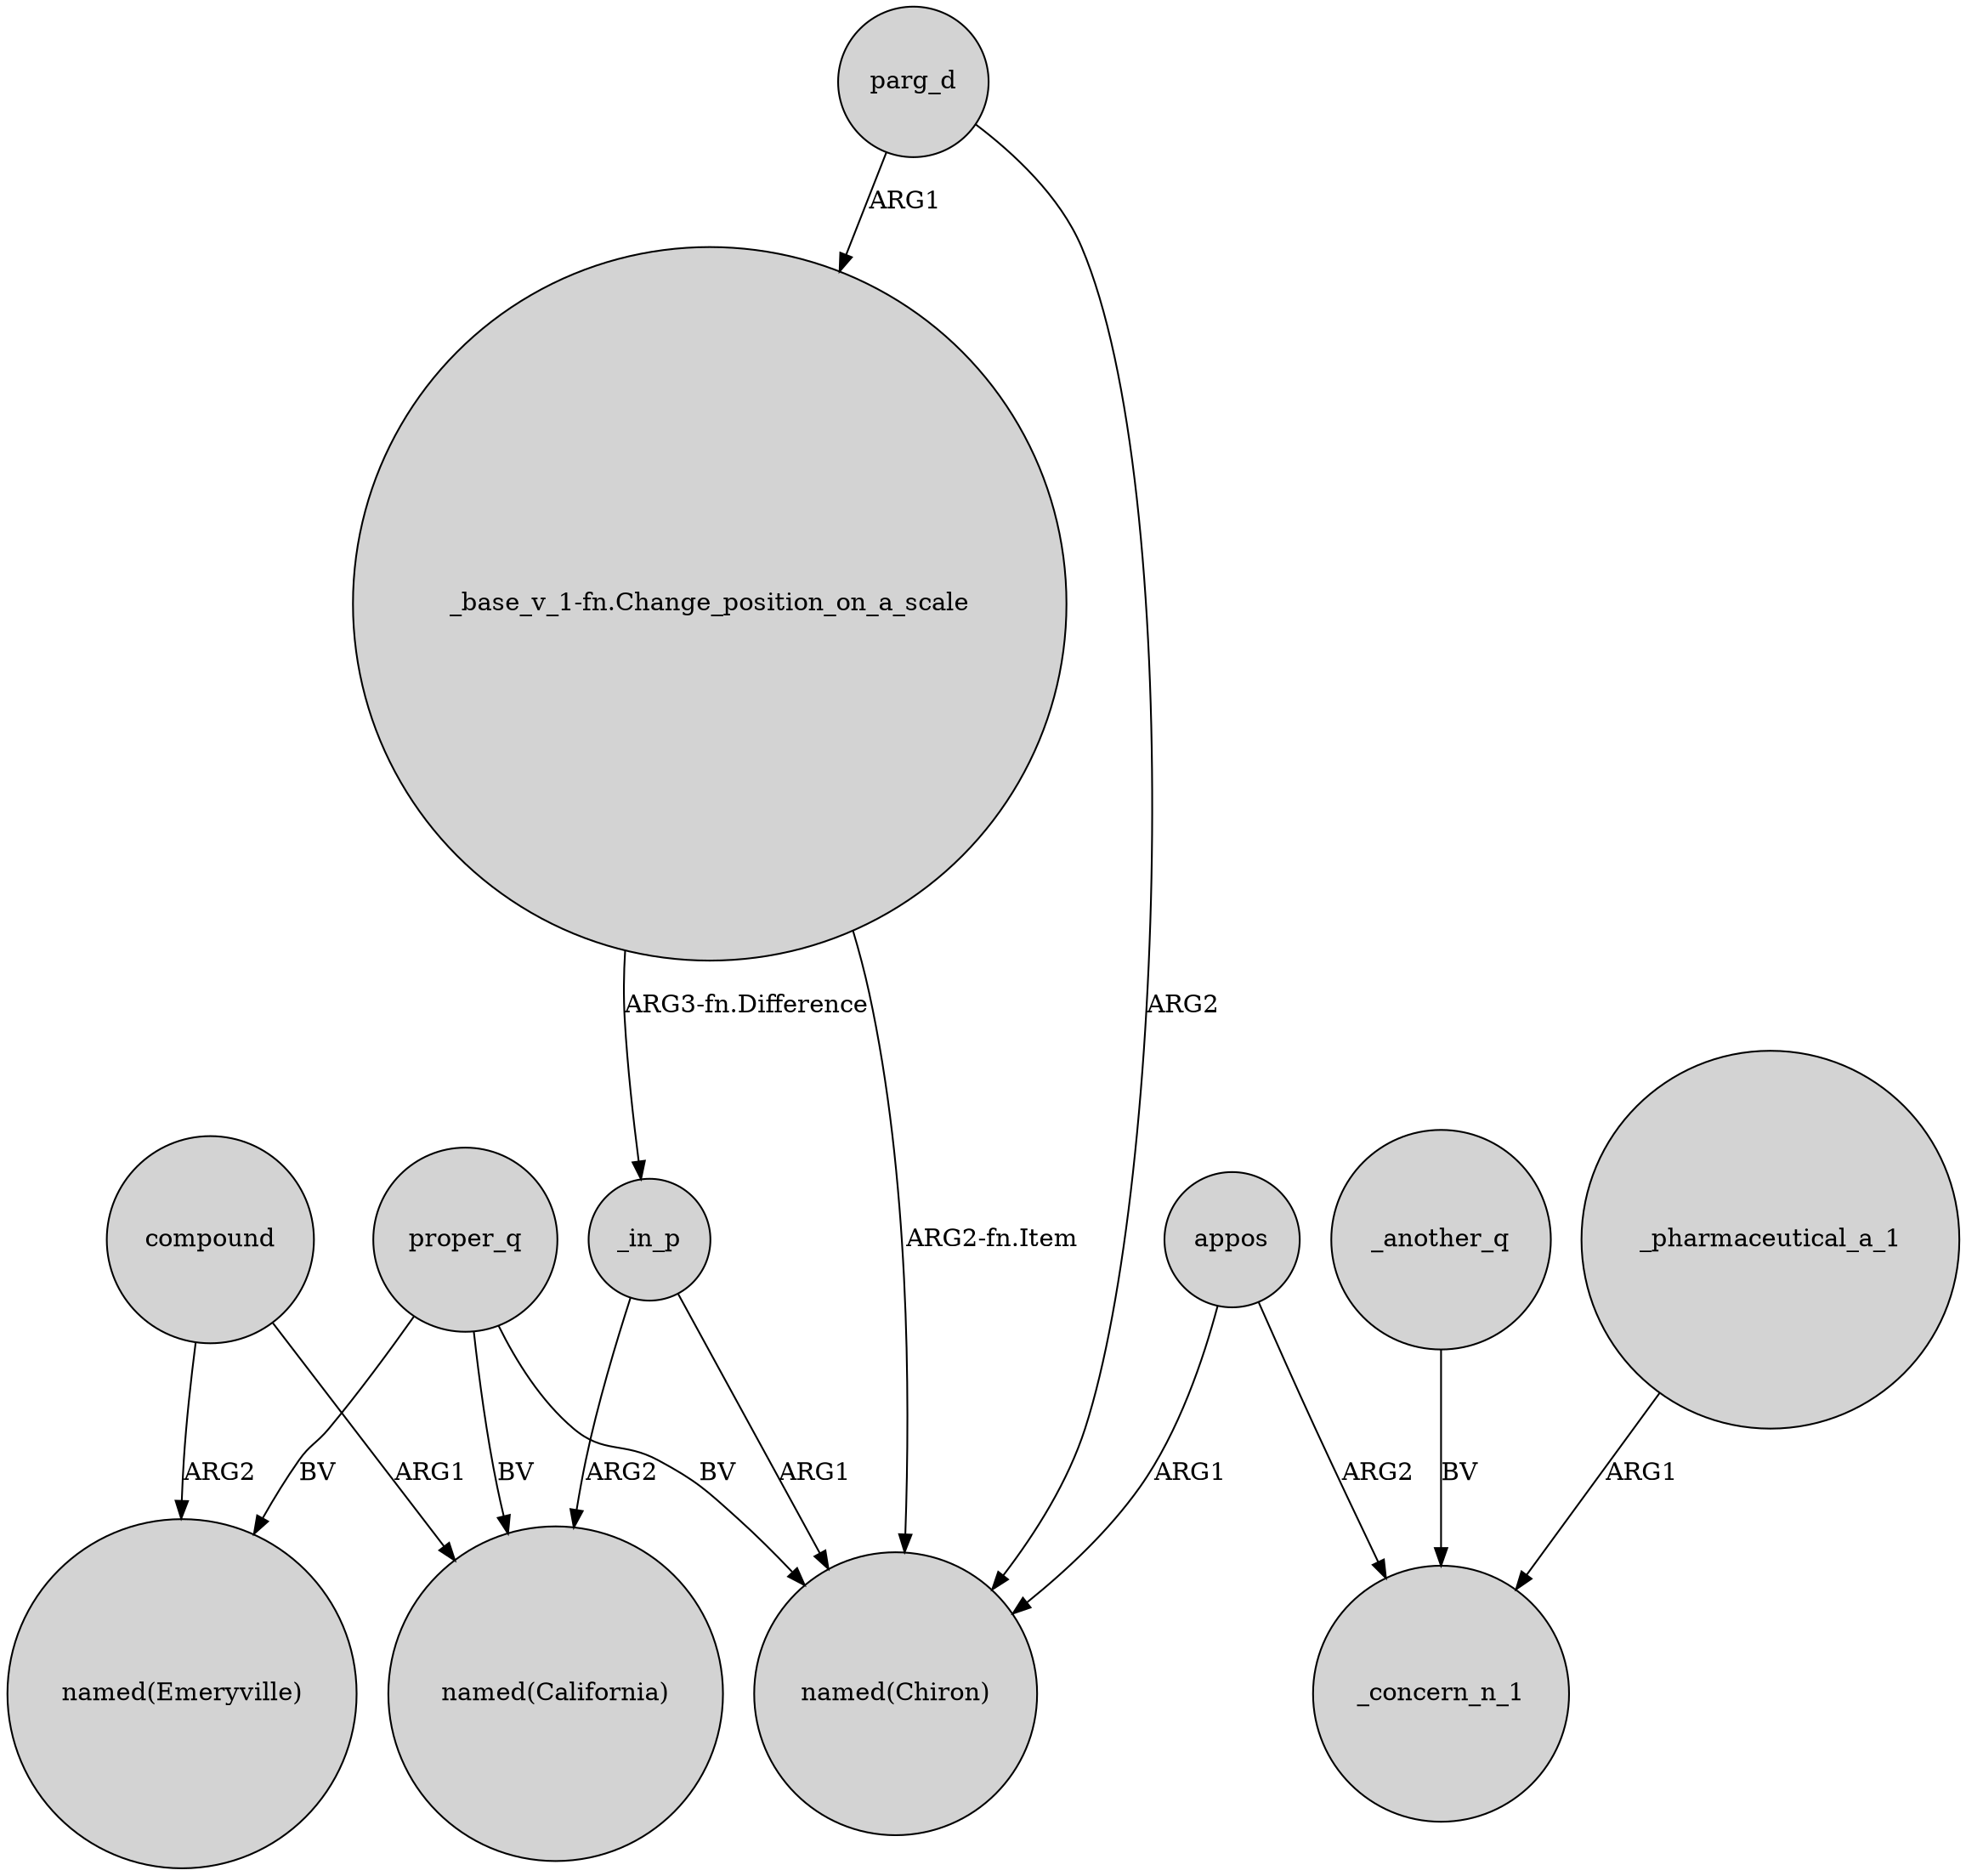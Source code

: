 digraph {
	node [shape=circle style=filled]
	compound -> "named(California)" [label=ARG1]
	appos -> _concern_n_1 [label=ARG2]
	proper_q -> "named(Emeryville)" [label=BV]
	_another_q -> _concern_n_1 [label=BV]
	proper_q -> "named(California)" [label=BV]
	compound -> "named(Emeryville)" [label=ARG2]
	appos -> "named(Chiron)" [label=ARG1]
	proper_q -> "named(Chiron)" [label=BV]
	parg_d -> "_base_v_1-fn.Change_position_on_a_scale" [label=ARG1]
	_in_p -> "named(California)" [label=ARG2]
	parg_d -> "named(Chiron)" [label=ARG2]
	"_base_v_1-fn.Change_position_on_a_scale" -> _in_p [label="ARG3-fn.Difference"]
	"_base_v_1-fn.Change_position_on_a_scale" -> "named(Chiron)" [label="ARG2-fn.Item"]
	_pharmaceutical_a_1 -> _concern_n_1 [label=ARG1]
	_in_p -> "named(Chiron)" [label=ARG1]
}
